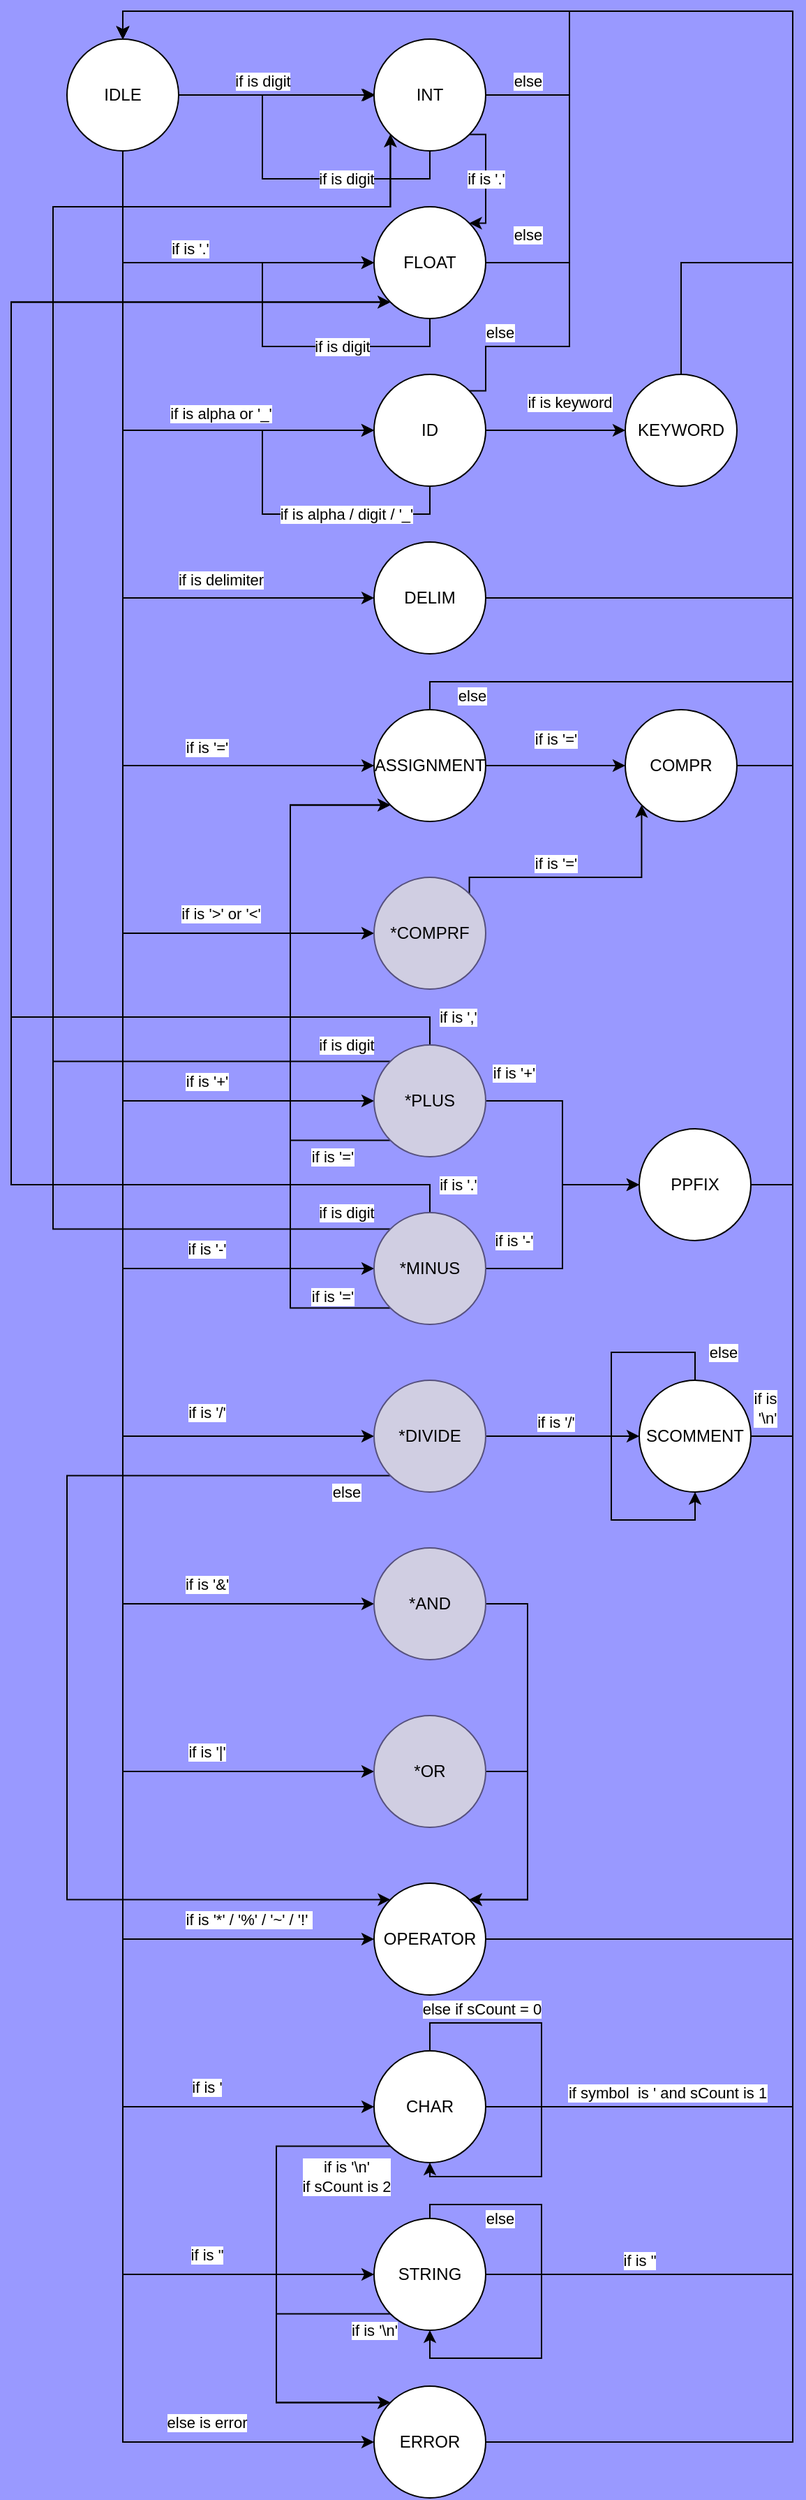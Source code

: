 <mxfile version="13.6.5">
    <diagram id="Q6bZCICJG8PEEBWpDQ7g" name="Page-1">
        <mxGraphModel dx="256" dy="526" grid="1" gridSize="10" guides="1" tooltips="1" connect="1" arrows="1" fold="1" page="1" pageScale="1" pageWidth="850" pageHeight="1000" background="#9999FF" math="0" shadow="0">
            <root>
                <mxCell id="0"/>
                <mxCell id="1" parent="0"/>
                <mxCell id="4" value="if is digit" style="edgeStyle=orthogonalEdgeStyle;rounded=0;orthogonalLoop=1;jettySize=auto;html=1;entryX=0;entryY=0.5;entryDx=0;entryDy=0;" edge="1" parent="1" source="2" target="3">
                    <mxGeometry x="-0.143" y="10" relative="1" as="geometry">
                        <mxPoint as="offset"/>
                    </mxGeometry>
                </mxCell>
                <mxCell id="9" value="if is '.'" style="edgeStyle=orthogonalEdgeStyle;rounded=0;orthogonalLoop=1;jettySize=auto;html=1;exitX=0.5;exitY=1;exitDx=0;exitDy=0;entryX=0;entryY=0.5;entryDx=0;entryDy=0;" edge="1" parent="1" source="2" target="8">
                    <mxGeometry x="-0.019" y="10" relative="1" as="geometry">
                        <Array as="points">
                            <mxPoint x="200" y="360"/>
                        </Array>
                        <mxPoint as="offset"/>
                    </mxGeometry>
                </mxCell>
                <mxCell id="10" value="if is alpha or '_'" style="edgeStyle=orthogonalEdgeStyle;rounded=0;orthogonalLoop=1;jettySize=auto;html=1;exitX=0.5;exitY=1;exitDx=0;exitDy=0;entryX=0;entryY=0.5;entryDx=0;entryDy=0;" edge="1" parent="1" source="2" target="6">
                    <mxGeometry x="-0.013" y="70" relative="1" as="geometry">
                        <mxPoint as="offset"/>
                    </mxGeometry>
                </mxCell>
                <mxCell id="13" value="if is delimiter" style="edgeStyle=orthogonalEdgeStyle;rounded=0;orthogonalLoop=1;jettySize=auto;html=1;exitX=0.5;exitY=1;exitDx=0;exitDy=0;entryX=0;entryY=0.5;entryDx=0;entryDy=0;" edge="1" parent="1" source="2" target="12">
                    <mxGeometry x="0.228" y="70" relative="1" as="geometry">
                        <mxPoint as="offset"/>
                    </mxGeometry>
                </mxCell>
                <mxCell id="16" value="if is '='" style="edgeStyle=orthogonalEdgeStyle;rounded=0;orthogonalLoop=1;jettySize=auto;html=1;entryX=0;entryY=0.5;entryDx=0;entryDy=0;" edge="1" parent="1" source="2" target="15">
                    <mxGeometry x="0.376" y="60" relative="1" as="geometry">
                        <Array as="points">
                            <mxPoint x="200" y="720"/>
                        </Array>
                        <mxPoint as="offset"/>
                    </mxGeometry>
                </mxCell>
                <mxCell id="19" value="if is '&amp;gt;' or '&amp;lt;'" style="edgeStyle=orthogonalEdgeStyle;rounded=0;orthogonalLoop=1;jettySize=auto;html=1;entryX=0;entryY=0.5;entryDx=0;entryDy=0;" edge="1" parent="1" source="2" target="18">
                    <mxGeometry x="0.476" y="70" relative="1" as="geometry">
                        <Array as="points">
                            <mxPoint x="200" y="840"/>
                        </Array>
                        <mxPoint as="offset"/>
                    </mxGeometry>
                </mxCell>
                <mxCell id="22" value="if is '+'" style="edgeStyle=orthogonalEdgeStyle;rounded=0;orthogonalLoop=1;jettySize=auto;html=1;entryX=0;entryY=0.5;entryDx=0;entryDy=0;" edge="1" parent="1" source="2" target="21">
                    <mxGeometry x="0.549" y="60" relative="1" as="geometry">
                        <Array as="points">
                            <mxPoint x="200" y="960"/>
                        </Array>
                        <mxPoint as="offset"/>
                    </mxGeometry>
                </mxCell>
                <mxCell id="24" value="if is '-'" style="edgeStyle=orthogonalEdgeStyle;rounded=0;orthogonalLoop=1;jettySize=auto;html=1;entryX=0;entryY=0.5;entryDx=0;entryDy=0;" edge="1" parent="1" source="2" target="23">
                    <mxGeometry x="0.604" y="60" relative="1" as="geometry">
                        <Array as="points">
                            <mxPoint x="200" y="1080"/>
                        </Array>
                        <mxPoint as="offset"/>
                    </mxGeometry>
                </mxCell>
                <mxCell id="26" value="if is '/'" style="edgeStyle=orthogonalEdgeStyle;rounded=0;orthogonalLoop=1;jettySize=auto;html=1;entryX=0;entryY=0.5;entryDx=0;entryDy=0;" edge="1" parent="1" source="2" target="25">
                    <mxGeometry x="0.641" y="60" relative="1" as="geometry">
                        <Array as="points">
                            <mxPoint x="200" y="1200"/>
                        </Array>
                        <mxPoint as="offset"/>
                    </mxGeometry>
                </mxCell>
                <mxCell id="28" value="if is '&amp;amp;'" style="edgeStyle=orthogonalEdgeStyle;rounded=0;orthogonalLoop=1;jettySize=auto;html=1;entryX=0;entryY=0.5;entryDx=0;entryDy=0;" edge="1" parent="1" source="2" target="27">
                    <mxGeometry x="0.682" y="60" relative="1" as="geometry">
                        <Array as="points">
                            <mxPoint x="200" y="1320"/>
                        </Array>
                        <mxPoint as="offset"/>
                    </mxGeometry>
                </mxCell>
                <mxCell id="30" value="if is '|'" style="edgeStyle=orthogonalEdgeStyle;rounded=0;orthogonalLoop=1;jettySize=auto;html=1;entryX=0;entryY=0.5;entryDx=0;entryDy=0;" edge="1" parent="1" source="2" target="29">
                    <mxGeometry x="0.71" y="60" relative="1" as="geometry">
                        <Array as="points">
                            <mxPoint x="200" y="1440"/>
                        </Array>
                        <mxPoint as="offset"/>
                    </mxGeometry>
                </mxCell>
                <mxCell id="34" value="if is '*' / '%' / '~' / '!'&amp;nbsp;" style="edgeStyle=orthogonalEdgeStyle;rounded=0;orthogonalLoop=1;jettySize=auto;html=1;entryX=0;entryY=0.5;entryDx=0;entryDy=0;" edge="1" parent="1" source="2" target="31">
                    <mxGeometry x="0.734" y="90" relative="1" as="geometry">
                        <Array as="points">
                            <mxPoint x="200" y="1560"/>
                        </Array>
                        <mxPoint as="offset"/>
                    </mxGeometry>
                </mxCell>
                <mxCell id="35" value="if is '" style="edgeStyle=orthogonalEdgeStyle;rounded=0;orthogonalLoop=1;jettySize=auto;html=1;entryX=0;entryY=0.5;entryDx=0;entryDy=0;" edge="1" parent="1" source="2" target="32">
                    <mxGeometry x="0.754" y="60" relative="1" as="geometry">
                        <Array as="points">
                            <mxPoint x="200" y="1680"/>
                        </Array>
                        <mxPoint as="offset"/>
                    </mxGeometry>
                </mxCell>
                <mxCell id="36" value="if is &quot;" style="edgeStyle=orthogonalEdgeStyle;rounded=0;orthogonalLoop=1;jettySize=auto;html=1;entryX=0;entryY=0.5;entryDx=0;entryDy=0;" edge="1" parent="1" source="2" target="33">
                    <mxGeometry x="0.771" y="60" relative="1" as="geometry">
                        <Array as="points">
                            <mxPoint x="200" y="1800"/>
                        </Array>
                        <mxPoint as="offset"/>
                    </mxGeometry>
                </mxCell>
                <mxCell id="38" value="else is error" style="edgeStyle=orthogonalEdgeStyle;rounded=0;orthogonalLoop=1;jettySize=auto;html=1;entryX=0;entryY=0.5;entryDx=0;entryDy=0;" edge="1" parent="1" source="2" target="37">
                    <mxGeometry x="0.786" y="60" relative="1" as="geometry">
                        <Array as="points">
                            <mxPoint x="200" y="1920"/>
                        </Array>
                        <mxPoint as="offset"/>
                    </mxGeometry>
                </mxCell>
                <mxCell id="2" value="IDLE" style="ellipse;whiteSpace=wrap;html=1;aspect=fixed;" vertex="1" parent="1">
                    <mxGeometry x="160" y="200" width="80" height="80" as="geometry"/>
                </mxCell>
                <mxCell id="43" value="if is digit" style="edgeStyle=orthogonalEdgeStyle;rounded=0;orthogonalLoop=1;jettySize=auto;html=1;" edge="1" parent="1" source="3">
                    <mxGeometry x="-0.431" relative="1" as="geometry">
                        <mxPoint x="381" y="240" as="targetPoint"/>
                        <Array as="points">
                            <mxPoint x="420" y="300"/>
                            <mxPoint x="300" y="300"/>
                            <mxPoint x="300" y="240"/>
                        </Array>
                        <mxPoint as="offset"/>
                    </mxGeometry>
                </mxCell>
                <mxCell id="44" value="if is '.'" style="edgeStyle=orthogonalEdgeStyle;rounded=0;orthogonalLoop=1;jettySize=auto;html=1;exitX=1;exitY=1;exitDx=0;exitDy=0;entryX=1;entryY=0;entryDx=0;entryDy=0;" edge="1" parent="1" source="3" target="8">
                    <mxGeometry relative="1" as="geometry">
                        <mxPoint x="460" y="350" as="targetPoint"/>
                        <Array as="points">
                            <mxPoint x="460" y="268"/>
                            <mxPoint x="460" y="332"/>
                        </Array>
                    </mxGeometry>
                </mxCell>
                <mxCell id="53" value="else" style="edgeStyle=orthogonalEdgeStyle;rounded=0;orthogonalLoop=1;jettySize=auto;html=1;entryX=0.5;entryY=0;entryDx=0;entryDy=0;" edge="1" parent="1" source="3" target="2">
                    <mxGeometry x="-0.87" y="10" relative="1" as="geometry">
                        <Array as="points">
                            <mxPoint x="520" y="240"/>
                            <mxPoint x="520" y="180"/>
                            <mxPoint x="200" y="180"/>
                        </Array>
                        <mxPoint as="offset"/>
                    </mxGeometry>
                </mxCell>
                <mxCell id="3" value="INT" style="ellipse;whiteSpace=wrap;html=1;aspect=fixed;" vertex="1" parent="1">
                    <mxGeometry x="380" y="200" width="80" height="80" as="geometry"/>
                </mxCell>
                <mxCell id="46" value="if is alpha / digit / '_'" style="edgeStyle=orthogonalEdgeStyle;rounded=0;orthogonalLoop=1;jettySize=auto;html=1;entryX=0;entryY=0.5;entryDx=0;entryDy=0;" edge="1" parent="1" source="6" target="6">
                    <mxGeometry x="-0.429" relative="1" as="geometry">
                        <mxPoint x="370" y="480" as="targetPoint"/>
                        <Array as="points">
                            <mxPoint x="420" y="540"/>
                            <mxPoint x="300" y="540"/>
                            <mxPoint x="300" y="480"/>
                        </Array>
                        <mxPoint as="offset"/>
                    </mxGeometry>
                </mxCell>
                <mxCell id="47" value="if is keyword" style="edgeStyle=orthogonalEdgeStyle;rounded=0;orthogonalLoop=1;jettySize=auto;html=1;entryX=0;entryY=0.5;entryDx=0;entryDy=0;" edge="1" parent="1" source="6" target="48">
                    <mxGeometry x="0.2" y="20" relative="1" as="geometry">
                        <mxPoint x="560" y="480" as="targetPoint"/>
                        <mxPoint as="offset"/>
                    </mxGeometry>
                </mxCell>
                <mxCell id="62" value="else" style="edgeStyle=orthogonalEdgeStyle;rounded=0;orthogonalLoop=1;jettySize=auto;html=1;entryX=0.5;entryY=0;entryDx=0;entryDy=0;exitX=1;exitY=0;exitDx=0;exitDy=0;" edge="1" parent="1" source="6" target="2">
                    <mxGeometry x="-0.844" y="10" relative="1" as="geometry">
                        <Array as="points">
                            <mxPoint x="460" y="452"/>
                            <mxPoint x="460" y="420"/>
                            <mxPoint x="520" y="420"/>
                            <mxPoint x="520" y="180"/>
                            <mxPoint x="200" y="180"/>
                        </Array>
                        <mxPoint as="offset"/>
                    </mxGeometry>
                </mxCell>
                <mxCell id="6" value="ID" style="ellipse;whiteSpace=wrap;html=1;aspect=fixed;" vertex="1" parent="1">
                    <mxGeometry x="380" y="440" width="80" height="80" as="geometry"/>
                </mxCell>
                <mxCell id="45" value="if is digit" style="edgeStyle=orthogonalEdgeStyle;rounded=0;orthogonalLoop=1;jettySize=auto;html=1;entryX=0;entryY=0.5;entryDx=0;entryDy=0;" edge="1" parent="1" source="8" target="8">
                    <mxGeometry x="-0.407" relative="1" as="geometry">
                        <mxPoint x="370" y="360" as="targetPoint"/>
                        <Array as="points">
                            <mxPoint x="420" y="420"/>
                            <mxPoint x="300" y="420"/>
                            <mxPoint x="300" y="360"/>
                        </Array>
                        <mxPoint as="offset"/>
                    </mxGeometry>
                </mxCell>
                <mxCell id="55" value="else" style="edgeStyle=orthogonalEdgeStyle;rounded=0;orthogonalLoop=1;jettySize=auto;html=1;entryX=0.5;entryY=0;entryDx=0;entryDy=0;" edge="1" parent="1" source="8" target="2">
                    <mxGeometry x="-0.897" y="20" relative="1" as="geometry">
                        <Array as="points">
                            <mxPoint x="520" y="360"/>
                            <mxPoint x="520" y="180"/>
                            <mxPoint x="200" y="180"/>
                        </Array>
                        <mxPoint as="offset"/>
                    </mxGeometry>
                </mxCell>
                <mxCell id="8" value="FLOAT" style="ellipse;whiteSpace=wrap;html=1;aspect=fixed;" vertex="1" parent="1">
                    <mxGeometry x="380" y="320" width="80" height="80" as="geometry"/>
                </mxCell>
                <mxCell id="57" style="edgeStyle=orthogonalEdgeStyle;rounded=0;orthogonalLoop=1;jettySize=auto;html=1;entryX=0.5;entryY=0;entryDx=0;entryDy=0;" edge="1" parent="1" source="12" target="2">
                    <mxGeometry relative="1" as="geometry">
                        <Array as="points">
                            <mxPoint x="680" y="600"/>
                            <mxPoint x="680" y="180"/>
                            <mxPoint x="200" y="180"/>
                        </Array>
                    </mxGeometry>
                </mxCell>
                <mxCell id="12" value="DELIM" style="ellipse;whiteSpace=wrap;html=1;aspect=fixed;" vertex="1" parent="1">
                    <mxGeometry x="380" y="560" width="80" height="80" as="geometry"/>
                </mxCell>
                <mxCell id="58" value="if is '='" style="edgeStyle=orthogonalEdgeStyle;rounded=0;orthogonalLoop=1;jettySize=auto;html=1;" edge="1" parent="1" source="15">
                    <mxGeometry y="20" relative="1" as="geometry">
                        <mxPoint x="560" y="720" as="targetPoint"/>
                        <mxPoint as="offset"/>
                    </mxGeometry>
                </mxCell>
                <mxCell id="61" value="else" style="edgeStyle=orthogonalEdgeStyle;rounded=0;orthogonalLoop=1;jettySize=auto;html=1;entryX=0.5;entryY=0;entryDx=0;entryDy=0;" edge="1" parent="1" source="15" target="2">
                    <mxGeometry x="-0.921" y="-10" relative="1" as="geometry">
                        <Array as="points">
                            <mxPoint x="420" y="660"/>
                            <mxPoint x="680" y="660"/>
                            <mxPoint x="680" y="180"/>
                            <mxPoint x="200" y="180"/>
                        </Array>
                        <mxPoint as="offset"/>
                    </mxGeometry>
                </mxCell>
                <mxCell id="15" value="ASSIGNMENT" style="ellipse;whiteSpace=wrap;html=1;aspect=fixed;" vertex="1" parent="1">
                    <mxGeometry x="380" y="680" width="80" height="80" as="geometry"/>
                </mxCell>
                <mxCell id="63" value="if is '='" style="edgeStyle=orthogonalEdgeStyle;rounded=0;orthogonalLoop=1;jettySize=auto;html=1;entryX=0;entryY=1;entryDx=0;entryDy=0;exitX=1;exitY=0;exitDx=0;exitDy=0;" edge="1" parent="1" source="18" target="59">
                    <mxGeometry x="-0.214" y="10" relative="1" as="geometry">
                        <Array as="points">
                            <mxPoint x="448" y="800"/>
                            <mxPoint x="572" y="800"/>
                        </Array>
                        <mxPoint as="offset"/>
                    </mxGeometry>
                </mxCell>
                <mxCell id="18" value="*COMPRF" style="ellipse;whiteSpace=wrap;html=1;aspect=fixed;fillColor=#d0cee2;strokeColor=#56517e;" vertex="1" parent="1">
                    <mxGeometry x="380" y="800" width="80" height="80" as="geometry"/>
                </mxCell>
                <mxCell id="65" value="if is '+'" style="edgeStyle=orthogonalEdgeStyle;rounded=0;orthogonalLoop=1;jettySize=auto;html=1;entryX=0;entryY=0.5;entryDx=0;entryDy=0;" edge="1" parent="1" source="21" target="64">
                    <mxGeometry x="-0.765" y="20" relative="1" as="geometry">
                        <mxPoint as="offset"/>
                    </mxGeometry>
                </mxCell>
                <mxCell id="67" value="if is '='" style="edgeStyle=orthogonalEdgeStyle;rounded=0;orthogonalLoop=1;jettySize=auto;html=1;exitX=0;exitY=1;exitDx=0;exitDy=0;entryX=0;entryY=1;entryDx=0;entryDy=0;" edge="1" parent="1" source="21" target="15">
                    <mxGeometry x="-0.782" y="12" relative="1" as="geometry">
                        <mxPoint x="360" y="730" as="targetPoint"/>
                        <Array as="points">
                            <mxPoint x="320" y="988"/>
                            <mxPoint x="320" y="748"/>
                        </Array>
                        <mxPoint as="offset"/>
                    </mxGeometry>
                </mxCell>
                <mxCell id="72" value="if is digit" style="edgeStyle=orthogonalEdgeStyle;rounded=0;orthogonalLoop=1;jettySize=auto;html=1;exitX=0;exitY=0;exitDx=0;exitDy=0;entryX=0;entryY=1;entryDx=0;entryDy=0;" edge="1" parent="1" source="21" target="3">
                    <mxGeometry x="-0.945" y="-12" relative="1" as="geometry">
                        <Array as="points">
                            <mxPoint x="150" y="932"/>
                            <mxPoint x="150" y="320"/>
                            <mxPoint x="392" y="320"/>
                        </Array>
                        <mxPoint as="offset"/>
                    </mxGeometry>
                </mxCell>
                <mxCell id="77" value="if is ','" style="edgeStyle=orthogonalEdgeStyle;rounded=0;orthogonalLoop=1;jettySize=auto;html=1;startArrow=none;startFill=0;entryX=0;entryY=1;entryDx=0;entryDy=0;" edge="1" parent="1" target="8">
                    <mxGeometry x="-0.964" y="-20" relative="1" as="geometry">
                        <mxPoint x="420" y="920" as="sourcePoint"/>
                        <mxPoint x="380" y="388" as="targetPoint"/>
                        <Array as="points">
                            <mxPoint x="420" y="900"/>
                            <mxPoint x="120" y="900"/>
                            <mxPoint x="120" y="388"/>
                        </Array>
                        <mxPoint x="20" y="20" as="offset"/>
                    </mxGeometry>
                </mxCell>
                <mxCell id="21" value="*PLUS" style="ellipse;whiteSpace=wrap;html=1;aspect=fixed;fillColor=#d0cee2;strokeColor=#56517e;" vertex="1" parent="1">
                    <mxGeometry x="380" y="920" width="80" height="80" as="geometry"/>
                </mxCell>
                <mxCell id="66" value="if is '-'" style="edgeStyle=orthogonalEdgeStyle;rounded=0;orthogonalLoop=1;jettySize=auto;html=1;exitX=1;exitY=0.5;exitDx=0;exitDy=0;entryX=0;entryY=0.5;entryDx=0;entryDy=0;" edge="1" parent="1" source="23" target="64">
                    <mxGeometry x="-0.118" y="35" relative="1" as="geometry">
                        <mxPoint as="offset"/>
                    </mxGeometry>
                </mxCell>
                <mxCell id="68" value="if is '='" style="edgeStyle=orthogonalEdgeStyle;rounded=0;orthogonalLoop=1;jettySize=auto;html=1;exitX=0;exitY=1;exitDx=0;exitDy=0;entryX=0;entryY=1;entryDx=0;entryDy=0;" edge="1" parent="1" source="23" target="15">
                    <mxGeometry x="-0.834" y="-8" relative="1" as="geometry">
                        <mxPoint x="390" y="750" as="targetPoint"/>
                        <Array as="points">
                            <mxPoint x="320" y="1108"/>
                            <mxPoint x="320" y="748"/>
                        </Array>
                        <mxPoint as="offset"/>
                    </mxGeometry>
                </mxCell>
                <mxCell id="73" value="if is digit" style="edgeStyle=orthogonalEdgeStyle;rounded=0;orthogonalLoop=1;jettySize=auto;html=1;exitX=0;exitY=0;exitDx=0;exitDy=0;entryX=0;entryY=1;entryDx=0;entryDy=0;startArrow=none;startFill=0;" edge="1" parent="1" source="23" target="3">
                    <mxGeometry x="-0.95" y="-12" relative="1" as="geometry">
                        <Array as="points">
                            <mxPoint x="150" y="1052"/>
                            <mxPoint x="150" y="320"/>
                            <mxPoint x="392" y="320"/>
                        </Array>
                        <mxPoint as="offset"/>
                    </mxGeometry>
                </mxCell>
                <mxCell id="76" value="if is '.'" style="edgeStyle=orthogonalEdgeStyle;rounded=0;orthogonalLoop=1;jettySize=auto;html=1;exitX=0.5;exitY=0;exitDx=0;exitDy=0;startArrow=none;startFill=0;entryX=0;entryY=1;entryDx=0;entryDy=0;" edge="1" parent="1" source="23" target="8">
                    <mxGeometry x="-0.967" y="-20" relative="1" as="geometry">
                        <mxPoint x="370" y="388" as="targetPoint"/>
                        <Array as="points">
                            <mxPoint x="420" y="1020"/>
                            <mxPoint x="120" y="1020"/>
                            <mxPoint x="120" y="388"/>
                        </Array>
                        <mxPoint x="20" y="20" as="offset"/>
                    </mxGeometry>
                </mxCell>
                <mxCell id="23" value="*MINUS" style="ellipse;whiteSpace=wrap;html=1;aspect=fixed;fillColor=#d0cee2;strokeColor=#56517e;" vertex="1" parent="1">
                    <mxGeometry x="380" y="1040" width="80" height="80" as="geometry"/>
                </mxCell>
                <mxCell id="80" value="if is '/'" style="edgeStyle=orthogonalEdgeStyle;rounded=0;orthogonalLoop=1;jettySize=auto;html=1;entryX=0;entryY=0.5;entryDx=0;entryDy=0;startArrow=none;startFill=0;" edge="1" parent="1" source="25" target="79">
                    <mxGeometry x="-0.091" y="10" relative="1" as="geometry">
                        <mxPoint as="offset"/>
                    </mxGeometry>
                </mxCell>
                <mxCell id="81" value="else" style="edgeStyle=orthogonalEdgeStyle;rounded=0;orthogonalLoop=1;jettySize=auto;html=1;exitX=0;exitY=1;exitDx=0;exitDy=0;entryX=0;entryY=0;entryDx=0;entryDy=0;startArrow=none;startFill=0;" edge="1" parent="1" source="25" target="31">
                    <mxGeometry x="-0.917" y="12" relative="1" as="geometry">
                        <Array as="points">
                            <mxPoint x="160" y="1228"/>
                            <mxPoint x="160" y="1532"/>
                        </Array>
                        <mxPoint as="offset"/>
                    </mxGeometry>
                </mxCell>
                <mxCell id="25" value="*DIVIDE" style="ellipse;whiteSpace=wrap;html=1;aspect=fixed;fillColor=#d0cee2;strokeColor=#56517e;" vertex="1" parent="1">
                    <mxGeometry x="380" y="1160" width="80" height="80" as="geometry"/>
                </mxCell>
                <mxCell id="88" style="edgeStyle=orthogonalEdgeStyle;rounded=0;orthogonalLoop=1;jettySize=auto;html=1;entryX=1;entryY=0;entryDx=0;entryDy=0;startArrow=none;startFill=0;" edge="1" parent="1" source="27" target="31">
                    <mxGeometry relative="1" as="geometry">
                        <Array as="points">
                            <mxPoint x="490" y="1320"/>
                            <mxPoint x="490" y="1532"/>
                        </Array>
                    </mxGeometry>
                </mxCell>
                <mxCell id="27" value="*AND" style="ellipse;whiteSpace=wrap;html=1;aspect=fixed;fillColor=#d0cee2;strokeColor=#56517e;" vertex="1" parent="1">
                    <mxGeometry x="380" y="1280" width="80" height="80" as="geometry"/>
                </mxCell>
                <mxCell id="89" style="edgeStyle=orthogonalEdgeStyle;rounded=0;orthogonalLoop=1;jettySize=auto;html=1;entryX=1;entryY=0;entryDx=0;entryDy=0;startArrow=none;startFill=0;" edge="1" parent="1" source="29" target="31">
                    <mxGeometry relative="1" as="geometry">
                        <Array as="points">
                            <mxPoint x="490" y="1440"/>
                            <mxPoint x="490" y="1532"/>
                        </Array>
                    </mxGeometry>
                </mxCell>
                <mxCell id="29" value="*OR" style="ellipse;whiteSpace=wrap;html=1;aspect=fixed;fillColor=#d0cee2;strokeColor=#56517e;" vertex="1" parent="1">
                    <mxGeometry x="380" y="1400" width="80" height="80" as="geometry"/>
                </mxCell>
                <mxCell id="82" style="edgeStyle=orthogonalEdgeStyle;rounded=0;orthogonalLoop=1;jettySize=auto;html=1;startArrow=none;startFill=0;" edge="1" parent="1" source="31" target="2">
                    <mxGeometry relative="1" as="geometry">
                        <Array as="points">
                            <mxPoint x="680" y="1560"/>
                            <mxPoint x="680" y="180"/>
                            <mxPoint x="200" y="180"/>
                        </Array>
                    </mxGeometry>
                </mxCell>
                <mxCell id="31" value="OPERATOR" style="ellipse;whiteSpace=wrap;html=1;aspect=fixed;" vertex="1" parent="1">
                    <mxGeometry x="380" y="1520" width="80" height="80" as="geometry"/>
                </mxCell>
                <mxCell id="90" value="if symbol&amp;nbsp; is ' and sCount is 1" style="edgeStyle=orthogonalEdgeStyle;rounded=0;orthogonalLoop=1;jettySize=auto;html=1;entryX=0.5;entryY=0;entryDx=0;entryDy=0;startArrow=none;startFill=0;" edge="1" parent="1" source="32" target="2">
                    <mxGeometry x="-0.883" y="10" relative="1" as="geometry">
                        <Array as="points">
                            <mxPoint x="680" y="1680"/>
                            <mxPoint x="680" y="180"/>
                            <mxPoint x="200" y="180"/>
                        </Array>
                        <mxPoint as="offset"/>
                    </mxGeometry>
                </mxCell>
                <mxCell id="91" value="if is '\n'&lt;br&gt;if sCount is 2" style="edgeStyle=orthogonalEdgeStyle;rounded=0;orthogonalLoop=1;jettySize=auto;html=1;exitX=0;exitY=1;exitDx=0;exitDy=0;entryX=0;entryY=0;entryDx=0;entryDy=0;startArrow=none;startFill=0;" edge="1" parent="1" source="32" target="37">
                    <mxGeometry x="-0.404" y="50" relative="1" as="geometry">
                        <Array as="points">
                            <mxPoint x="310" y="1709"/>
                            <mxPoint x="310" y="1892"/>
                        </Array>
                        <mxPoint as="offset"/>
                    </mxGeometry>
                </mxCell>
                <mxCell id="32" value="CHAR" style="ellipse;whiteSpace=wrap;html=1;aspect=fixed;" vertex="1" parent="1">
                    <mxGeometry x="380" y="1640" width="80" height="80" as="geometry"/>
                </mxCell>
                <mxCell id="95" value="if is &quot;" style="edgeStyle=orthogonalEdgeStyle;rounded=0;orthogonalLoop=1;jettySize=auto;html=1;entryX=0.5;entryY=0;entryDx=0;entryDy=0;startArrow=none;startFill=0;" edge="1" parent="1" source="33" target="2">
                    <mxGeometry x="-0.906" y="10" relative="1" as="geometry">
                        <Array as="points">
                            <mxPoint x="680" y="1800"/>
                            <mxPoint x="680" y="180"/>
                            <mxPoint x="200" y="180"/>
                        </Array>
                        <mxPoint as="offset"/>
                    </mxGeometry>
                </mxCell>
                <mxCell id="97" value="if is '\n'" style="edgeStyle=orthogonalEdgeStyle;rounded=0;orthogonalLoop=1;jettySize=auto;html=1;exitX=0;exitY=1;exitDx=0;exitDy=0;entryX=0;entryY=0;entryDx=0;entryDy=0;startArrow=none;startFill=0;" edge="1" parent="1" source="33" target="37">
                    <mxGeometry x="-0.176" y="70" relative="1" as="geometry">
                        <Array as="points">
                            <mxPoint x="310" y="1829"/>
                            <mxPoint x="310" y="1892"/>
                        </Array>
                        <mxPoint as="offset"/>
                    </mxGeometry>
                </mxCell>
                <mxCell id="33" value="STRING" style="ellipse;whiteSpace=wrap;html=1;aspect=fixed;" vertex="1" parent="1">
                    <mxGeometry x="380" y="1760" width="80" height="80" as="geometry"/>
                </mxCell>
                <mxCell id="98" style="edgeStyle=orthogonalEdgeStyle;rounded=0;orthogonalLoop=1;jettySize=auto;html=1;entryX=0.5;entryY=0;entryDx=0;entryDy=0;startArrow=none;startFill=0;" edge="1" parent="1" source="37" target="2">
                    <mxGeometry relative="1" as="geometry">
                        <Array as="points">
                            <mxPoint x="680" y="1920"/>
                            <mxPoint x="680" y="180"/>
                            <mxPoint x="200" y="180"/>
                        </Array>
                    </mxGeometry>
                </mxCell>
                <mxCell id="37" value="ERROR" style="ellipse;whiteSpace=wrap;html=1;aspect=fixed;" vertex="1" parent="1">
                    <mxGeometry x="380" y="1880" width="80" height="80" as="geometry"/>
                </mxCell>
                <mxCell id="56" value="" style="edgeStyle=orthogonalEdgeStyle;rounded=0;orthogonalLoop=1;jettySize=auto;html=1;entryX=0.5;entryY=0;entryDx=0;entryDy=0;" edge="1" parent="1" source="48" target="2">
                    <mxGeometry x="-0.714" y="-60" relative="1" as="geometry">
                        <Array as="points">
                            <mxPoint x="600" y="360"/>
                            <mxPoint x="680" y="360"/>
                            <mxPoint x="680" y="180"/>
                            <mxPoint x="200" y="180"/>
                        </Array>
                        <mxPoint as="offset"/>
                    </mxGeometry>
                </mxCell>
                <mxCell id="48" value="KEYWORD" style="ellipse;whiteSpace=wrap;html=1;aspect=fixed;" vertex="1" parent="1">
                    <mxGeometry x="560" y="440" width="80" height="80" as="geometry"/>
                </mxCell>
                <mxCell id="60" value="" style="edgeStyle=orthogonalEdgeStyle;rounded=0;orthogonalLoop=1;jettySize=auto;html=1;entryX=0.5;entryY=0;entryDx=0;entryDy=0;" edge="1" parent="1" source="59" target="2">
                    <mxGeometry x="-0.889" y="20" relative="1" as="geometry">
                        <Array as="points">
                            <mxPoint x="680" y="720"/>
                            <mxPoint x="680" y="180"/>
                            <mxPoint x="200" y="180"/>
                        </Array>
                        <mxPoint as="offset"/>
                    </mxGeometry>
                </mxCell>
                <mxCell id="59" value="COMPR" style="ellipse;whiteSpace=wrap;html=1;aspect=fixed;" vertex="1" parent="1">
                    <mxGeometry x="560" y="680" width="80" height="80" as="geometry"/>
                </mxCell>
                <mxCell id="70" style="edgeStyle=orthogonalEdgeStyle;rounded=0;orthogonalLoop=1;jettySize=auto;html=1;entryX=0.5;entryY=0;entryDx=0;entryDy=0;" edge="1" parent="1" source="64" target="2">
                    <mxGeometry relative="1" as="geometry">
                        <Array as="points">
                            <mxPoint x="680" y="1020"/>
                            <mxPoint x="680" y="180"/>
                            <mxPoint x="200" y="180"/>
                        </Array>
                    </mxGeometry>
                </mxCell>
                <mxCell id="64" value="PPFIX" style="ellipse;whiteSpace=wrap;html=1;aspect=fixed;" vertex="1" parent="1">
                    <mxGeometry x="570" y="980" width="80" height="80" as="geometry"/>
                </mxCell>
                <mxCell id="85" value="if is&lt;br&gt;&amp;nbsp;'\n'" style="edgeStyle=orthogonalEdgeStyle;rounded=0;orthogonalLoop=1;jettySize=auto;html=1;entryX=0.5;entryY=0;entryDx=0;entryDy=0;startArrow=none;startFill=0;" edge="1" parent="1" source="79" target="2">
                    <mxGeometry x="-0.935" y="20" relative="1" as="geometry">
                        <Array as="points">
                            <mxPoint x="680" y="1200"/>
                            <mxPoint x="680" y="180"/>
                            <mxPoint x="200" y="180"/>
                        </Array>
                        <mxPoint as="offset"/>
                    </mxGeometry>
                </mxCell>
                <mxCell id="79" value="SCOMMENT" style="ellipse;whiteSpace=wrap;html=1;aspect=fixed;" vertex="1" parent="1">
                    <mxGeometry x="570" y="1160" width="80" height="80" as="geometry"/>
                </mxCell>
                <mxCell id="92" value="else if sCount = 0" style="edgeStyle=orthogonalEdgeStyle;rounded=0;orthogonalLoop=1;jettySize=auto;html=1;entryX=0.5;entryY=1;entryDx=0;entryDy=0;startArrow=none;startFill=0;" edge="1" parent="1" source="32" target="32">
                    <mxGeometry x="-0.625" y="10" relative="1" as="geometry">
                        <Array as="points">
                            <mxPoint x="420" y="1620"/>
                            <mxPoint x="500" y="1620"/>
                            <mxPoint x="500" y="1730"/>
                            <mxPoint x="420" y="1730"/>
                        </Array>
                        <mxPoint as="offset"/>
                    </mxGeometry>
                </mxCell>
                <mxCell id="94" value="else" style="edgeStyle=orthogonalEdgeStyle;rounded=0;orthogonalLoop=1;jettySize=auto;html=1;entryX=0.5;entryY=1;entryDx=0;entryDy=0;startArrow=none;startFill=0;" edge="1" parent="1" source="79" target="79">
                    <mxGeometry x="-0.857" y="-20" relative="1" as="geometry">
                        <Array as="points">
                            <mxPoint x="610" y="1140"/>
                            <mxPoint x="550" y="1140"/>
                            <mxPoint x="550" y="1260"/>
                            <mxPoint x="610" y="1260"/>
                        </Array>
                        <mxPoint x="20" y="20" as="offset"/>
                    </mxGeometry>
                </mxCell>
                <mxCell id="96" value="else" style="edgeStyle=orthogonalEdgeStyle;rounded=0;orthogonalLoop=1;jettySize=auto;html=1;entryX=0.5;entryY=1;entryDx=0;entryDy=0;startArrow=none;startFill=0;" edge="1" parent="1" source="33" target="33">
                    <mxGeometry x="-0.6" y="-10" relative="1" as="geometry">
                        <Array as="points">
                            <mxPoint x="420" y="1750"/>
                            <mxPoint x="500" y="1750"/>
                            <mxPoint x="500" y="1860"/>
                            <mxPoint x="420" y="1860"/>
                        </Array>
                        <mxPoint as="offset"/>
                    </mxGeometry>
                </mxCell>
            </root>
        </mxGraphModel>
    </diagram>
</mxfile>